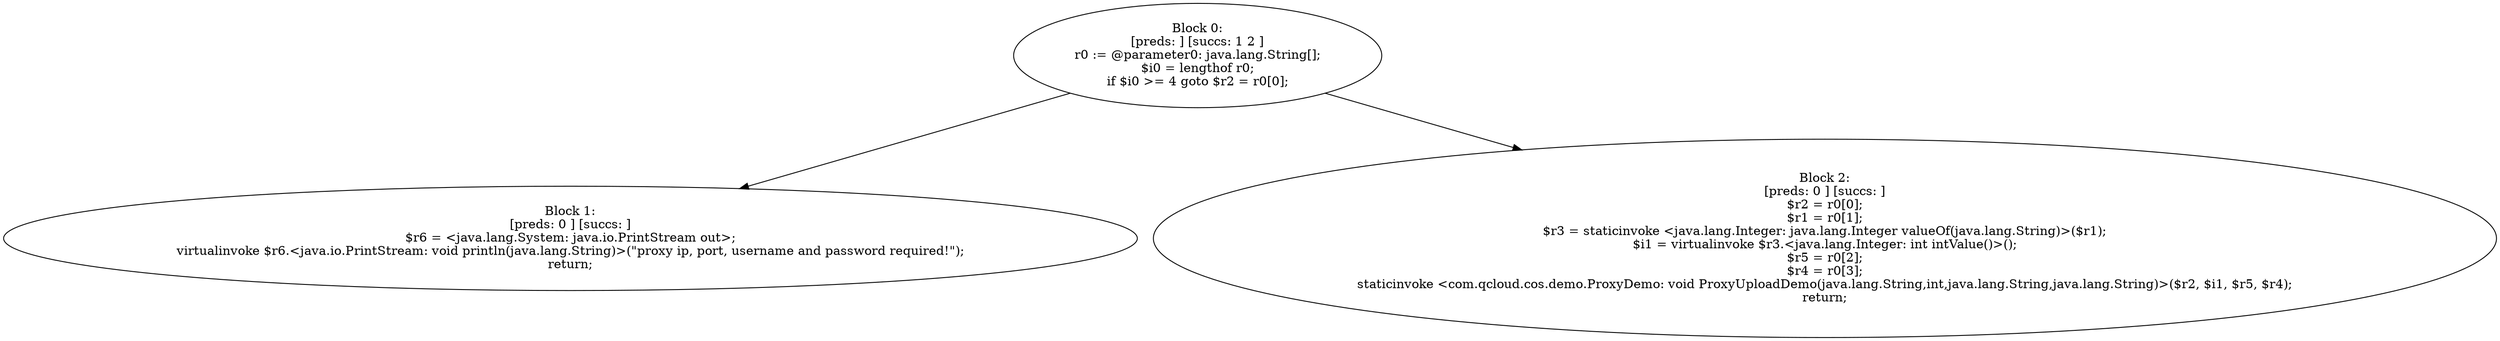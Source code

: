 digraph "unitGraph" {
    "Block 0:
[preds: ] [succs: 1 2 ]
r0 := @parameter0: java.lang.String[];
$i0 = lengthof r0;
if $i0 >= 4 goto $r2 = r0[0];
"
    "Block 1:
[preds: 0 ] [succs: ]
$r6 = <java.lang.System: java.io.PrintStream out>;
virtualinvoke $r6.<java.io.PrintStream: void println(java.lang.String)>(\"proxy ip, port, username and password required!\");
return;
"
    "Block 2:
[preds: 0 ] [succs: ]
$r2 = r0[0];
$r1 = r0[1];
$r3 = staticinvoke <java.lang.Integer: java.lang.Integer valueOf(java.lang.String)>($r1);
$i1 = virtualinvoke $r3.<java.lang.Integer: int intValue()>();
$r5 = r0[2];
$r4 = r0[3];
staticinvoke <com.qcloud.cos.demo.ProxyDemo: void ProxyUploadDemo(java.lang.String,int,java.lang.String,java.lang.String)>($r2, $i1, $r5, $r4);
return;
"
    "Block 0:
[preds: ] [succs: 1 2 ]
r0 := @parameter0: java.lang.String[];
$i0 = lengthof r0;
if $i0 >= 4 goto $r2 = r0[0];
"->"Block 1:
[preds: 0 ] [succs: ]
$r6 = <java.lang.System: java.io.PrintStream out>;
virtualinvoke $r6.<java.io.PrintStream: void println(java.lang.String)>(\"proxy ip, port, username and password required!\");
return;
";
    "Block 0:
[preds: ] [succs: 1 2 ]
r0 := @parameter0: java.lang.String[];
$i0 = lengthof r0;
if $i0 >= 4 goto $r2 = r0[0];
"->"Block 2:
[preds: 0 ] [succs: ]
$r2 = r0[0];
$r1 = r0[1];
$r3 = staticinvoke <java.lang.Integer: java.lang.Integer valueOf(java.lang.String)>($r1);
$i1 = virtualinvoke $r3.<java.lang.Integer: int intValue()>();
$r5 = r0[2];
$r4 = r0[3];
staticinvoke <com.qcloud.cos.demo.ProxyDemo: void ProxyUploadDemo(java.lang.String,int,java.lang.String,java.lang.String)>($r2, $i1, $r5, $r4);
return;
";
}

